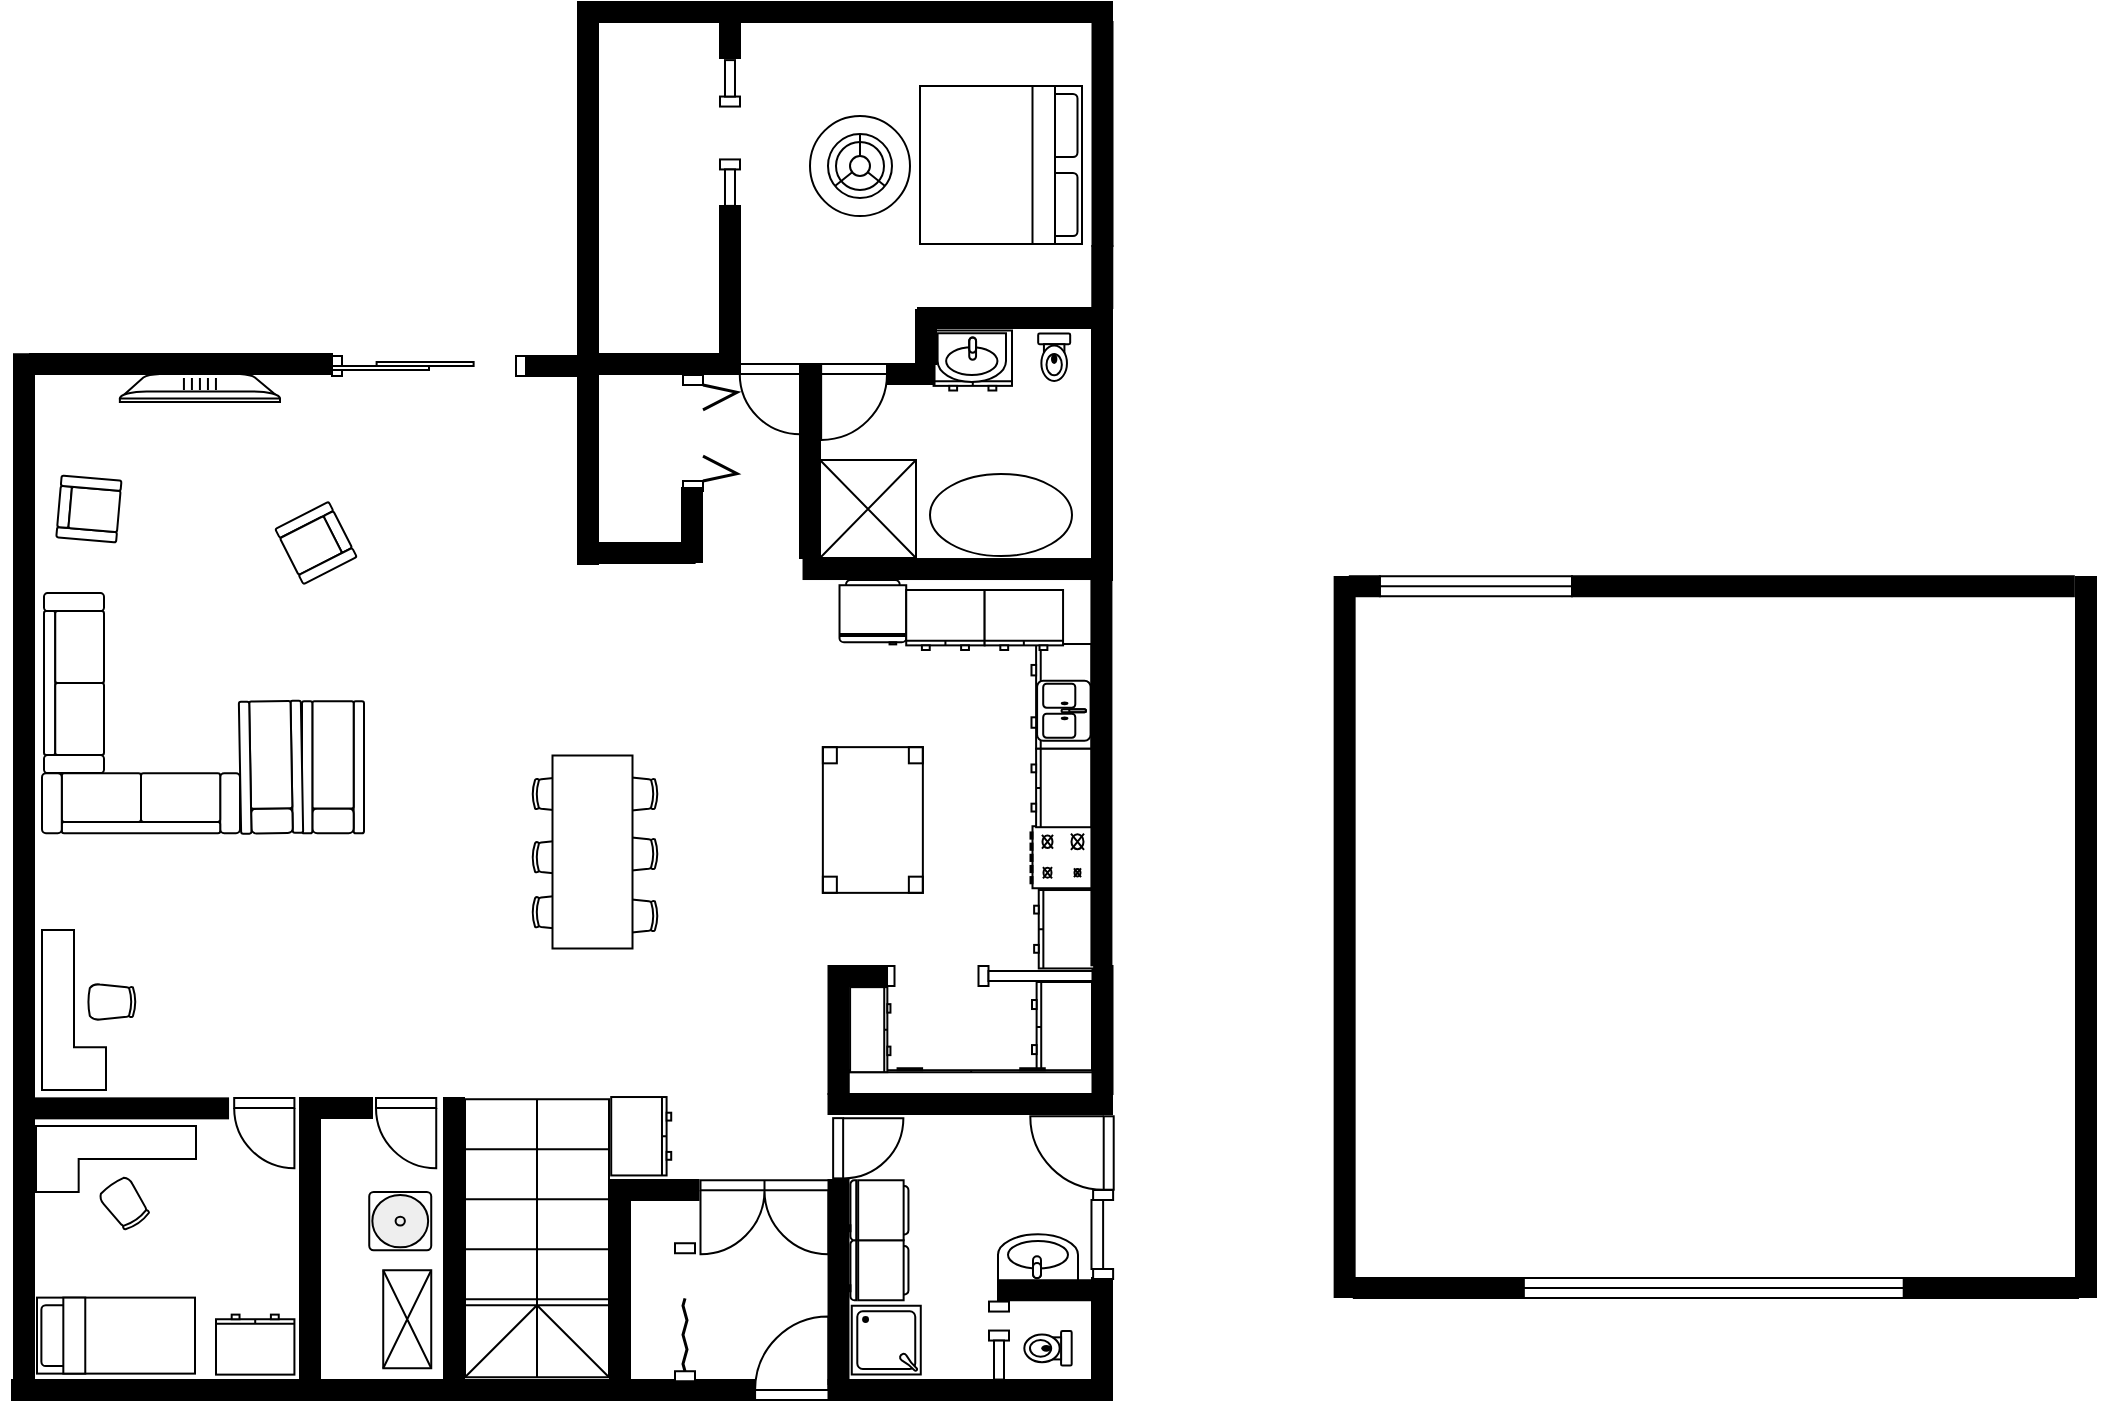 <mxfile version="24.3.1" type="github" pages="2">
  <diagram name="Page-1" id="xjWKJGh5MfLKTEoIrmZc">
    <mxGraphModel dx="923" dy="1672" grid="0" gridSize="10" guides="1" tooltips="1" connect="1" arrows="1" fold="1" page="0" pageScale="1" pageWidth="850" pageHeight="1100" math="0" shadow="0">
      <root>
        <mxCell id="0" />
        <mxCell id="1" parent="0" />
        <mxCell id="le4dVTGofkHt3U4x1nAH-57" value="" style="verticalLabelPosition=bottom;html=1;verticalAlign=top;align=center;shape=mxgraph.floorplan.dresser;rotation=0;" parent="1" vertex="1">
          <mxGeometry x="1453.79" y="32.25" width="39.21" height="30" as="geometry" />
        </mxCell>
        <mxCell id="le4dVTGofkHt3U4x1nAH-15" value="" style="verticalLabelPosition=bottom;html=1;verticalAlign=top;align=center;shape=mxgraph.floorplan.dresser;rotation=90;" parent="1" vertex="1">
          <mxGeometry x="1491.57" y="200.18" width="52.35" height="30" as="geometry" />
        </mxCell>
        <mxCell id="OK5JHSdQybiAA-abdOU7-43" value="" style="verticalLabelPosition=bottom;html=1;verticalAlign=top;align=center;shape=mxgraph.floorplan.table;rotation=90;" parent="1" vertex="1">
          <mxGeometry x="1387" y="252" width="72.86" height="50" as="geometry" />
        </mxCell>
        <mxCell id="h-Q27DOEpLDlaPpYUZ9X-53" value="" style="verticalLabelPosition=bottom;html=1;verticalAlign=top;align=center;shape=mxgraph.floorplan.wall;fillColor=strokeColor;direction=south;" parent="1" vertex="1">
          <mxGeometry x="1533" y="506" width="10" height="53" as="geometry" />
        </mxCell>
        <mxCell id="OK5JHSdQybiAA-abdOU7-14" value="" style="verticalLabelPosition=bottom;html=1;verticalAlign=top;align=center;shape=mxgraph.floorplan.wall;fillColor=strokeColor;" parent="1" vertex="1">
          <mxGeometry x="1401.25" y="414" width="132" height="10" as="geometry" />
        </mxCell>
        <mxCell id="OK5JHSdQybiAA-abdOU7-15" value="" style="verticalLabelPosition=bottom;html=1;verticalAlign=top;align=center;shape=mxgraph.floorplan.wall;fillColor=strokeColor;direction=south;" parent="1" vertex="1">
          <mxGeometry x="1401.25" y="457" width="10" height="102" as="geometry" />
        </mxCell>
        <mxCell id="OK5JHSdQybiAA-abdOU7-16" value="" style="verticalLabelPosition=bottom;html=1;verticalAlign=top;align=center;shape=mxgraph.floorplan.shower2;rotation=90;" parent="1" vertex="1">
          <mxGeometry x="1412.95" y="519.81" width="34.37" height="34.5" as="geometry" />
        </mxCell>
        <mxCell id="OK5JHSdQybiAA-abdOU7-17" value="" style="verticalLabelPosition=bottom;html=1;verticalAlign=top;align=center;shape=mxgraph.floorplan.refrigerator;rotation=90;" parent="1" vertex="1">
          <mxGeometry x="1411.25" y="487.13" width="30" height="30" as="geometry" />
        </mxCell>
        <mxCell id="OK5JHSdQybiAA-abdOU7-18" value="" style="verticalLabelPosition=bottom;html=1;verticalAlign=top;align=center;shape=mxgraph.floorplan.refrigerator;rotation=90;" parent="1" vertex="1">
          <mxGeometry x="1411.25" y="457.13" width="30" height="30" as="geometry" />
        </mxCell>
        <mxCell id="OK5JHSdQybiAA-abdOU7-19" value="" style="verticalLabelPosition=bottom;html=1;verticalAlign=top;align=center;shape=mxgraph.floorplan.sink_1;rotation=-180;" parent="1" vertex="1">
          <mxGeometry x="1486" y="484.13" width="40" height="24" as="geometry" />
        </mxCell>
        <mxCell id="OK5JHSdQybiAA-abdOU7-20" value="" style="verticalLabelPosition=bottom;html=1;verticalAlign=top;align=center;shape=mxgraph.floorplan.toilet;rotation=0;direction=south;" parent="1" vertex="1">
          <mxGeometry x="1499.16" y="532.56" width="23.68" height="17.25" as="geometry" />
        </mxCell>
        <mxCell id="OK5JHSdQybiAA-abdOU7-21" value="" style="verticalLabelPosition=bottom;html=1;verticalAlign=top;align=center;shape=mxgraph.floorplan.doorPocket;dx=0.5;rotation=-90;" parent="1" vertex="1">
          <mxGeometry x="1467" y="537" width="39" height="0.56" as="geometry" />
        </mxCell>
        <mxCell id="OK5JHSdQybiAA-abdOU7-22" value="" style="verticalLabelPosition=bottom;html=1;verticalAlign=top;align=center;shape=mxgraph.floorplan.wall;fillColor=strokeColor;" parent="1" vertex="1">
          <mxGeometry x="1486" y="502.12" width="50" height="20" as="geometry" />
        </mxCell>
        <mxCell id="OK5JHSdQybiAA-abdOU7-23" value="" style="verticalLabelPosition=bottom;html=1;verticalAlign=top;align=center;shape=mxgraph.floorplan.doorRight;aspect=fixed;rotation=-90;" parent="1" vertex="1">
          <mxGeometry x="1404.51" y="425.13" width="30.12" height="32" as="geometry" />
        </mxCell>
        <mxCell id="OK5JHSdQybiAA-abdOU7-25" value="" style="verticalLabelPosition=bottom;html=1;verticalAlign=top;align=center;shape=mxgraph.floorplan.doorOverhead;rotation=-90;" parent="1" vertex="1">
          <mxGeometry x="1515.9" y="478.84" width="44.5" height="10.82" as="geometry" />
        </mxCell>
        <mxCell id="OK5JHSdQybiAA-abdOU7-26" value="" style="verticalLabelPosition=bottom;html=1;verticalAlign=top;align=center;shape=mxgraph.floorplan.wall;fillColor=strokeColor;" parent="1" vertex="1">
          <mxGeometry x="1401.25" y="557" width="141.75" height="10" as="geometry" />
        </mxCell>
        <mxCell id="OK5JHSdQybiAA-abdOU7-27" value="" style="verticalLabelPosition=bottom;html=1;verticalAlign=top;align=center;shape=mxgraph.floorplan.doorLeft;aspect=fixed;rotation=-180;" parent="1" vertex="1">
          <mxGeometry x="1364.54" y="528" width="36.71" height="39" as="geometry" />
        </mxCell>
        <mxCell id="OK5JHSdQybiAA-abdOU7-28" value="" style="verticalLabelPosition=bottom;html=1;verticalAlign=top;align=center;shape=mxgraph.floorplan.doorDouble;aspect=fixed;" parent="1" vertex="1">
          <mxGeometry x="1337.25" y="457.13" width="64" height="34" as="geometry" />
        </mxCell>
        <mxCell id="OK5JHSdQybiAA-abdOU7-29" value="" style="verticalLabelPosition=bottom;html=1;verticalAlign=top;align=center;shape=mxgraph.floorplan.wall;fillColor=strokeColor;" parent="1" vertex="1">
          <mxGeometry x="1302" y="557" width="62" height="10" as="geometry" />
        </mxCell>
        <mxCell id="OK5JHSdQybiAA-abdOU7-30" value="" style="verticalLabelPosition=bottom;html=1;verticalAlign=top;align=center;shape=mxgraph.floorplan.wall;fillColor=strokeColor;" parent="1" vertex="1">
          <mxGeometry x="1302" y="454" width="34.25" height="16" as="geometry" />
        </mxCell>
        <mxCell id="OK5JHSdQybiAA-abdOU7-32" value="" style="verticalLabelPosition=bottom;html=1;verticalAlign=top;align=center;shape=mxgraph.floorplan.doorAccordion;dx=0.6;rotation=-90;" parent="1" vertex="1">
          <mxGeometry x="1295" y="522.12" width="69" height="2" as="geometry" />
        </mxCell>
        <mxCell id="OK5JHSdQybiAA-abdOU7-33" value="" style="verticalLabelPosition=bottom;html=1;verticalAlign=top;align=center;shape=mxgraph.floorplan.wall;fillColor=strokeColor;direction=south;" parent="1" vertex="1">
          <mxGeometry x="1292" y="457" width="10" height="110" as="geometry" />
        </mxCell>
        <mxCell id="OK5JHSdQybiAA-abdOU7-34" value="" style="verticalLabelPosition=bottom;html=1;verticalAlign=top;align=center;shape=mxgraph.floorplan.wall;fillColor=strokeColor;direction=south;" parent="1" vertex="1">
          <mxGeometry x="1533" y="414" width="10" height="10" as="geometry" />
        </mxCell>
        <mxCell id="OK5JHSdQybiAA-abdOU7-35" value="" style="verticalLabelPosition=bottom;html=1;verticalAlign=top;align=center;shape=mxgraph.floorplan.doorLeft;aspect=fixed;rotation=90;" parent="1" vertex="1">
          <mxGeometry x="1506" y="424" width="36.71" height="39" as="geometry" />
        </mxCell>
        <mxCell id="OK5JHSdQybiAA-abdOU7-36" value="" style="verticalLabelPosition=bottom;html=1;verticalAlign=top;align=center;shape=mxgraph.floorplan.range_1;rotation=90;" parent="1" vertex="1">
          <mxGeometry x="1502.25" y="280.12" width="31" height="31" as="geometry" />
        </mxCell>
        <mxCell id="OK5JHSdQybiAA-abdOU7-37" value="" style="verticalLabelPosition=bottom;html=1;verticalAlign=top;align=center;shape=mxgraph.floorplan.dresser;rotation=90;" parent="1" vertex="1">
          <mxGeometry x="1495.47" y="365.53" width="45.06" height="30" as="geometry" />
        </mxCell>
        <mxCell id="OK5JHSdQybiAA-abdOU7-38" value="" style="verticalLabelPosition=bottom;html=1;verticalAlign=top;align=center;shape=mxgraph.floorplan.dresser;rotation=-180;" parent="1" vertex="1">
          <mxGeometry x="1411.25" y="401.12" width="122.67" height="12.88" as="geometry" />
        </mxCell>
        <mxCell id="OK5JHSdQybiAA-abdOU7-41" value="" style="verticalLabelPosition=bottom;html=1;verticalAlign=top;align=center;shape=mxgraph.floorplan.dresser;rotation=90;" parent="1" vertex="1">
          <mxGeometry x="1498.14" y="246" width="39.21" height="30" as="geometry" />
        </mxCell>
        <mxCell id="OK5JHSdQybiAA-abdOU7-42" value="" style="verticalLabelPosition=bottom;html=1;verticalAlign=top;align=center;shape=mxgraph.floorplan.wall;fillColor=strokeColor;direction=south;" parent="1" vertex="1">
          <mxGeometry x="1533.25" y="350" width="10" height="64" as="geometry" />
        </mxCell>
        <mxCell id="OK5JHSdQybiAA-abdOU7-39" value="" style="verticalLabelPosition=bottom;html=1;verticalAlign=top;align=center;shape=mxgraph.floorplan.sink_double2;rotation=90;" parent="1" vertex="1">
          <mxGeometry x="1503.92" y="209" width="30" height="26.75" as="geometry" />
        </mxCell>
        <mxCell id="le4dVTGofkHt3U4x1nAH-2" value="" style="verticalLabelPosition=bottom;html=1;verticalAlign=top;align=center;shape=mxgraph.floorplan.dresser;rotation=90;" parent="1" vertex="1">
          <mxGeometry x="1499.46" y="316.62" width="39.21" height="30" as="geometry" />
        </mxCell>
        <mxCell id="le4dVTGofkHt3U4x1nAH-6" value="" style="verticalLabelPosition=bottom;html=1;verticalAlign=top;align=center;shape=mxgraph.floorplan.wall;fillColor=strokeColor;direction=south;" parent="1" vertex="1">
          <mxGeometry x="1532.71" y="157" width="10" height="192.67" as="geometry" />
        </mxCell>
        <mxCell id="le4dVTGofkHt3U4x1nAH-8" value="" style="verticalLabelPosition=bottom;html=1;verticalAlign=top;align=center;shape=mxgraph.floorplan.doorPocket;dx=0.5;rotation=-180;" parent="1" vertex="1">
          <mxGeometry x="1429.25" y="350" width="104" height="10" as="geometry" />
        </mxCell>
        <mxCell id="le4dVTGofkHt3U4x1nAH-9" value="" style="verticalLabelPosition=bottom;html=1;verticalAlign=top;align=center;shape=mxgraph.floorplan.wall;fillColor=strokeColor;direction=south;" parent="1" vertex="1">
          <mxGeometry x="1401.25" y="350" width="10" height="64" as="geometry" />
        </mxCell>
        <mxCell id="le4dVTGofkHt3U4x1nAH-10" value="" style="verticalLabelPosition=bottom;html=1;verticalAlign=top;align=center;shape=mxgraph.floorplan.wall;fillColor=strokeColor;" parent="1" vertex="1">
          <mxGeometry x="1404.51" y="350" width="26" height="10" as="geometry" />
        </mxCell>
        <mxCell id="le4dVTGofkHt3U4x1nAH-14" value="" style="verticalLabelPosition=bottom;html=1;verticalAlign=top;align=center;shape=mxgraph.floorplan.dresser;rotation=-90;" parent="1" vertex="1">
          <mxGeometry x="1400.89" y="371.73" width="42.49" height="20.18" as="geometry" />
        </mxCell>
        <mxCell id="le4dVTGofkHt3U4x1nAH-17" value="" style="verticalLabelPosition=bottom;html=1;verticalAlign=top;align=center;shape=mxgraph.floorplan.refrigerator;rotation=0;" parent="1" vertex="1">
          <mxGeometry x="1406.76" y="157" width="33.35" height="32.19" as="geometry" />
        </mxCell>
        <mxCell id="le4dVTGofkHt3U4x1nAH-18" value="" style="verticalLabelPosition=bottom;html=1;verticalAlign=top;align=center;shape=mxgraph.floorplan.stairsRest;rotation=90;" parent="1" vertex="1">
          <mxGeometry x="1186" y="450.12" width="139" height="72" as="geometry" />
        </mxCell>
        <mxCell id="le4dVTGofkHt3U4x1nAH-19" value="" style="verticalLabelPosition=bottom;html=1;verticalAlign=top;align=center;shape=mxgraph.floorplan.wall;fillColor=strokeColor;" parent="1" vertex="1">
          <mxGeometry x="1219" y="557" width="73" height="10" as="geometry" />
        </mxCell>
        <mxCell id="le4dVTGofkHt3U4x1nAH-20" value="" style="verticalLabelPosition=bottom;html=1;verticalAlign=top;align=center;shape=mxgraph.floorplan.wall;fillColor=strokeColor;direction=south;" parent="1" vertex="1">
          <mxGeometry x="1209" y="416" width="10" height="151" as="geometry" />
        </mxCell>
        <mxCell id="le4dVTGofkHt3U4x1nAH-29" value="" style="verticalLabelPosition=bottom;html=1;verticalAlign=top;align=center;shape=mxgraph.floorplan.office_chair;shadow=0;rotation=90;" parent="1" vertex="1">
          <mxGeometry x="1295" y="313" width="18" height="24" as="geometry" />
        </mxCell>
        <mxCell id="le4dVTGofkHt3U4x1nAH-30" value="" style="verticalLabelPosition=bottom;html=1;verticalAlign=top;align=center;shape=mxgraph.floorplan.office_chair;shadow=0;rotation=90;" parent="1" vertex="1">
          <mxGeometry x="1295" y="282" width="18" height="24" as="geometry" />
        </mxCell>
        <mxCell id="le4dVTGofkHt3U4x1nAH-31" value="" style="verticalLabelPosition=bottom;html=1;verticalAlign=top;align=center;shape=mxgraph.floorplan.office_chair;shadow=0;rotation=90;" parent="1" vertex="1">
          <mxGeometry x="1295" y="252" width="18" height="24" as="geometry" />
        </mxCell>
        <mxCell id="le4dVTGofkHt3U4x1nAH-32" value="" style="verticalLabelPosition=bottom;html=1;verticalAlign=top;align=center;shape=mxgraph.floorplan.office_chair;shadow=0;rotation=-90;" parent="1" vertex="1">
          <mxGeometry x="1256" y="311.12" width="18" height="24" as="geometry" />
        </mxCell>
        <mxCell id="le4dVTGofkHt3U4x1nAH-33" value="" style="verticalLabelPosition=bottom;html=1;verticalAlign=top;align=center;shape=mxgraph.floorplan.office_chair;shadow=0;rotation=-90;" parent="1" vertex="1">
          <mxGeometry x="1256" y="283.62" width="18" height="24" as="geometry" />
        </mxCell>
        <mxCell id="le4dVTGofkHt3U4x1nAH-34" value="" style="verticalLabelPosition=bottom;html=1;verticalAlign=top;align=center;shape=mxgraph.floorplan.office_chair;shadow=0;rotation=-90;" parent="1" vertex="1">
          <mxGeometry x="1256" y="252" width="18" height="24" as="geometry" />
        </mxCell>
        <mxCell id="le4dVTGofkHt3U4x1nAH-27" value="" style="shape=rect;shadow=0;html=1;rotation=90;" parent="1" vertex="1">
          <mxGeometry x="1235" y="273" width="96.5" height="40" as="geometry" />
        </mxCell>
        <mxCell id="le4dVTGofkHt3U4x1nAH-35" value="" style="verticalLabelPosition=bottom;html=1;verticalAlign=top;align=center;shape=mxgraph.floorplan.dresser;rotation=-90;" parent="1" vertex="1">
          <mxGeometry x="1288" y="420.12" width="39.21" height="30" as="geometry" />
        </mxCell>
        <mxCell id="le4dVTGofkHt3U4x1nAH-36" value="" style="verticalLabelPosition=bottom;html=1;verticalAlign=top;align=center;shape=mxgraph.floorplan.sink_1;rotation=0;" parent="1" vertex="1">
          <mxGeometry x="1455.79" y="33.63" width="34.21" height="24.37" as="geometry" />
        </mxCell>
        <mxCell id="le4dVTGofkHt3U4x1nAH-38" value="" style="verticalLabelPosition=bottom;html=1;verticalAlign=top;align=center;shape=mxgraph.floorplan.bed_double;rotation=90;" parent="1" vertex="1">
          <mxGeometry x="1448" y="-91" width="79" height="81" as="geometry" />
        </mxCell>
        <mxCell id="le4dVTGofkHt3U4x1nAH-39" value="" style="verticalLabelPosition=bottom;html=1;verticalAlign=top;align=center;shape=mxgraph.floorplan.wall;fillColor=strokeColor;direction=south;rotation=90;" parent="1" vertex="1">
          <mxGeometry x="1455.79" y="79.49" width="10" height="144.05" as="geometry" />
        </mxCell>
        <mxCell id="le4dVTGofkHt3U4x1nAH-40" value="" style="verticalLabelPosition=bottom;html=1;verticalAlign=top;align=center;shape=mxgraph.floorplan.doorRight;aspect=fixed;rotation=0;" parent="1" vertex="1">
          <mxGeometry x="1356.88" y="49" width="30.12" height="32" as="geometry" />
        </mxCell>
        <mxCell id="le4dVTGofkHt3U4x1nAH-41" value="" style="verticalLabelPosition=bottom;html=1;verticalAlign=top;align=center;shape=mxgraph.floorplan.wall;fillColor=strokeColor;direction=south;" parent="1" vertex="1">
          <mxGeometry x="1387" y="49" width="10" height="97" as="geometry" />
        </mxCell>
        <mxCell id="le4dVTGofkHt3U4x1nAH-42" value="" style="verticalLabelPosition=bottom;html=1;verticalAlign=top;align=center;shape=mxgraph.floorplan.elevator;" parent="1" vertex="1">
          <mxGeometry x="1397" y="97" width="48" height="49" as="geometry" />
        </mxCell>
        <mxCell id="le4dVTGofkHt3U4x1nAH-50" value="" style="ellipse;whiteSpace=wrap;html=1;rotation=90;" parent="1" vertex="1">
          <mxGeometry x="1467.0" y="89" width="41" height="71" as="geometry" />
        </mxCell>
        <mxCell id="le4dVTGofkHt3U4x1nAH-53" value="" style="verticalLabelPosition=bottom;html=1;verticalAlign=top;align=center;shape=mxgraph.floorplan.wall;fillColor=strokeColor;direction=south;" parent="1" vertex="1">
          <mxGeometry x="1533" y="21" width="10" height="136" as="geometry" />
        </mxCell>
        <mxCell id="le4dVTGofkHt3U4x1nAH-54" value="" style="verticalLabelPosition=bottom;html=1;verticalAlign=top;align=center;shape=mxgraph.floorplan.toilet;rotation=-90;direction=south;" parent="1" vertex="1">
          <mxGeometry x="1502.25" y="37.63" width="23.68" height="16" as="geometry" />
        </mxCell>
        <mxCell id="le4dVTGofkHt3U4x1nAH-55" value="" style="verticalLabelPosition=bottom;html=1;verticalAlign=top;align=center;shape=mxgraph.floorplan.doorLeft;aspect=fixed;" parent="1" vertex="1">
          <mxGeometry x="1397.57" y="49" width="32.94" height="35" as="geometry" />
        </mxCell>
        <mxCell id="le4dVTGofkHt3U4x1nAH-56" value="" style="verticalLabelPosition=bottom;html=1;verticalAlign=top;align=center;shape=mxgraph.floorplan.wall;fillColor=strokeColor;" parent="1" vertex="1">
          <mxGeometry x="1430.51" y="49" width="23.75" height="10" as="geometry" />
        </mxCell>
        <mxCell id="le4dVTGofkHt3U4x1nAH-58" value="" style="verticalLabelPosition=bottom;html=1;verticalAlign=top;align=center;shape=mxgraph.floorplan.wall;fillColor=strokeColor;direction=south;" parent="1" vertex="1">
          <mxGeometry x="1445" y="22" width="10" height="27" as="geometry" />
        </mxCell>
        <mxCell id="le4dVTGofkHt3U4x1nAH-59" value="" style="verticalLabelPosition=bottom;html=1;verticalAlign=top;align=center;shape=mxgraph.floorplan.wall;fillColor=strokeColor;" parent="1" vertex="1">
          <mxGeometry x="1446" y="21" width="97" height="10" as="geometry" />
        </mxCell>
        <mxCell id="le4dVTGofkHt3U4x1nAH-60" value="" style="verticalLabelPosition=bottom;html=1;verticalAlign=top;align=center;shape=mxgraph.floorplan.wall;fillColor=strokeColor;" parent="1" vertex="1">
          <mxGeometry x="1347" y="-132" width="196" height="10" as="geometry" />
        </mxCell>
        <mxCell id="le4dVTGofkHt3U4x1nAH-61" value="" style="verticalLabelPosition=bottom;html=1;verticalAlign=top;align=center;shape=mxgraph.floorplan.wall;fillColor=strokeColor;direction=south;" parent="1" vertex="1">
          <mxGeometry x="1536.65" y="-10" width="3" height="31" as="geometry" />
        </mxCell>
        <mxCell id="le4dVTGofkHt3U4x1nAH-62" value="" style="verticalLabelPosition=bottom;html=1;verticalAlign=top;align=center;shape=mxgraph.floorplan.wall;fillColor=strokeColor;direction=south;" parent="1" vertex="1">
          <mxGeometry x="1533.25" y="-90" width="10" height="80" as="geometry" />
        </mxCell>
        <mxCell id="le4dVTGofkHt3U4x1nAH-63" value="" style="verticalLabelPosition=bottom;html=1;verticalAlign=top;align=center;shape=mxgraph.floorplan.wall;fillColor=strokeColor;direction=south;" parent="1" vertex="1">
          <mxGeometry x="1536.75" y="-122" width="3" height="31" as="geometry" />
        </mxCell>
        <mxCell id="le4dVTGofkHt3U4x1nAH-64" value="" style="verticalLabelPosition=bottom;html=1;verticalAlign=top;align=center;shape=mxgraph.floorplan.wall;fillColor=strokeColor;direction=south;" parent="1" vertex="1">
          <mxGeometry x="1347" y="-30" width="10" height="84" as="geometry" />
        </mxCell>
        <mxCell id="le4dVTGofkHt3U4x1nAH-65" value="" style="verticalLabelPosition=bottom;html=1;verticalAlign=top;align=center;shape=mxgraph.floorplan.doorDoublePocket;dx=0.25;rotation=90;" parent="1" vertex="1">
          <mxGeometry x="1315.55" y="-68" width="72.89" height="3" as="geometry" />
        </mxCell>
        <mxCell id="le4dVTGofkHt3U4x1nAH-66" value="" style="verticalLabelPosition=bottom;html=1;verticalAlign=top;align=center;shape=mxgraph.floorplan.wall;fillColor=strokeColor;direction=south;" parent="1" vertex="1">
          <mxGeometry x="1347" y="-132" width="10" height="28" as="geometry" />
        </mxCell>
        <mxCell id="le4dVTGofkHt3U4x1nAH-67" value="" style="verticalLabelPosition=bottom;html=1;verticalAlign=top;align=center;shape=mxgraph.floorplan.wall;fillColor=strokeColor;" parent="1" vertex="1">
          <mxGeometry x="1276" y="-132" width="71" height="10" as="geometry" />
        </mxCell>
        <mxCell id="le4dVTGofkHt3U4x1nAH-68" value="" style="verticalLabelPosition=bottom;html=1;verticalAlign=top;align=center;shape=mxgraph.floorplan.wall;fillColor=strokeColor;direction=south;" parent="1" vertex="1">
          <mxGeometry x="1276" y="-122" width="10" height="271" as="geometry" />
        </mxCell>
        <mxCell id="le4dVTGofkHt3U4x1nAH-69" value="" style="verticalLabelPosition=bottom;html=1;verticalAlign=top;align=center;shape=mxgraph.floorplan.floor_lamp;" parent="1" vertex="1">
          <mxGeometry x="1392" y="-75" width="50" height="50" as="geometry" />
        </mxCell>
        <mxCell id="le4dVTGofkHt3U4x1nAH-70" value="" style="verticalLabelPosition=bottom;html=1;verticalAlign=top;align=center;shape=mxgraph.floorplan.wall;fillColor=strokeColor;" parent="1" vertex="1">
          <mxGeometry x="1286" y="44" width="61" height="10" as="geometry" />
        </mxCell>
        <mxCell id="le4dVTGofkHt3U4x1nAH-72" value="" style="verticalLabelPosition=bottom;html=1;verticalAlign=top;align=center;shape=mxgraph.floorplan.water_cooler;" parent="1" vertex="1">
          <mxGeometry x="1171.62" y="463" width="31" height="29.12" as="geometry" />
        </mxCell>
        <mxCell id="le4dVTGofkHt3U4x1nAH-73" value="" style="verticalLabelPosition=bottom;html=1;verticalAlign=top;align=center;shape=mxgraph.floorplan.elevator;" parent="1" vertex="1">
          <mxGeometry x="1178.62" y="502.12" width="24" height="49" as="geometry" />
        </mxCell>
        <mxCell id="le4dVTGofkHt3U4x1nAH-75" value="" style="verticalLabelPosition=bottom;html=1;verticalAlign=top;align=center;shape=mxgraph.floorplan.doorRight;aspect=fixed;rotation=0;" parent="1" vertex="1">
          <mxGeometry x="1175" y="416" width="30.12" height="32" as="geometry" />
        </mxCell>
        <mxCell id="le4dVTGofkHt3U4x1nAH-76" value="" style="verticalLabelPosition=bottom;html=1;verticalAlign=top;align=center;shape=mxgraph.floorplan.wall;fillColor=strokeColor;" parent="1" vertex="1">
          <mxGeometry x="1137" y="557" width="72" height="10" as="geometry" />
        </mxCell>
        <mxCell id="le4dVTGofkHt3U4x1nAH-77" value="" style="verticalLabelPosition=bottom;html=1;verticalAlign=top;align=center;shape=mxgraph.floorplan.wall;fillColor=strokeColor;direction=south;" parent="1" vertex="1">
          <mxGeometry x="1137" y="416" width="10" height="146" as="geometry" />
        </mxCell>
        <mxCell id="le4dVTGofkHt3U4x1nAH-78" value="" style="verticalLabelPosition=bottom;html=1;verticalAlign=top;align=center;shape=mxgraph.floorplan.wall;fillColor=strokeColor;" parent="1" vertex="1">
          <mxGeometry x="1147.62" y="394" width="25.38" height="54" as="geometry" />
        </mxCell>
        <mxCell id="le4dVTGofkHt3U4x1nAH-79" value="" style="verticalLabelPosition=bottom;html=1;verticalAlign=top;align=center;shape=mxgraph.floorplan.dresser;rotation=0;" parent="1" vertex="1">
          <mxGeometry x="1440.11" y="162" width="39.21" height="30" as="geometry" />
        </mxCell>
        <mxCell id="le4dVTGofkHt3U4x1nAH-80" value="" style="verticalLabelPosition=bottom;html=1;verticalAlign=top;align=center;shape=mxgraph.floorplan.dresser;rotation=0;" parent="1" vertex="1">
          <mxGeometry x="1479.32" y="162" width="39.21" height="30" as="geometry" />
        </mxCell>
        <mxCell id="le4dVTGofkHt3U4x1nAH-82" value="" style="verticalLabelPosition=bottom;html=1;verticalAlign=top;align=center;shape=mxgraph.floorplan.crt_tv;rotation=0;" parent="1" vertex="1">
          <mxGeometry x="1046.94" y="54" width="80.06" height="14" as="geometry" />
        </mxCell>
        <mxCell id="le4dVTGofkHt3U4x1nAH-84" value="" style="verticalLabelPosition=bottom;html=1;verticalAlign=top;align=center;shape=mxgraph.floorplan.sofa;rotation=-85;" parent="1" vertex="1">
          <mxGeometry x="1015.94" y="106.5" width="31" height="30" as="geometry" />
        </mxCell>
        <mxCell id="le4dVTGofkHt3U4x1nAH-85" value="" style="verticalLabelPosition=bottom;html=1;verticalAlign=top;align=center;shape=mxgraph.floorplan.couch;rotation=-90;" parent="1" vertex="1">
          <mxGeometry x="979" y="193.54" width="90" height="30" as="geometry" />
        </mxCell>
        <mxCell id="le4dVTGofkHt3U4x1nAH-86" value="" style="verticalLabelPosition=bottom;html=1;verticalAlign=top;align=center;shape=mxgraph.floorplan.couch;rotation=-180;" parent="1" vertex="1">
          <mxGeometry x="1008.0" y="253.62" width="99" height="30" as="geometry" />
        </mxCell>
        <mxCell id="le4dVTGofkHt3U4x1nAH-87" value="" style="verticalLabelPosition=bottom;html=1;verticalAlign=top;align=center;shape=mxgraph.floorplan.sofa;rotation=-180;" parent="1" vertex="1">
          <mxGeometry x="1138.0" y="217.62" width="31" height="66" as="geometry" />
        </mxCell>
        <mxCell id="le4dVTGofkHt3U4x1nAH-88" value="" style="verticalLabelPosition=bottom;html=1;verticalAlign=top;align=center;shape=mxgraph.floorplan.sofa;rotation=-181;" parent="1" vertex="1">
          <mxGeometry x="1107.0" y="217.62" width="31" height="66" as="geometry" />
        </mxCell>
        <mxCell id="le4dVTGofkHt3U4x1nAH-90" value="" style="verticalLabelPosition=bottom;html=1;verticalAlign=top;align=center;shape=mxgraph.floorplan.bed_single;rotation=-90;" parent="1" vertex="1">
          <mxGeometry x="1026" y="495.31" width="38" height="79" as="geometry" />
        </mxCell>
        <mxCell id="le4dVTGofkHt3U4x1nAH-92" value="" style="verticalLabelPosition=bottom;html=1;verticalAlign=top;align=center;shape=mxgraph.floorplan.dresser;rotation=-180;" parent="1" vertex="1">
          <mxGeometry x="1095" y="524.31" width="39.21" height="30" as="geometry" />
        </mxCell>
        <mxCell id="le4dVTGofkHt3U4x1nAH-93" value="" style="verticalLabelPosition=bottom;html=1;verticalAlign=top;align=center;shape=mxgraph.floorplan.wall;fillColor=strokeColor;" parent="1" vertex="1">
          <mxGeometry x="993" y="561" width="144" height="2" as="geometry" />
        </mxCell>
        <mxCell id="le4dVTGofkHt3U4x1nAH-94" value="" style="verticalLabelPosition=bottom;html=1;verticalAlign=top;align=center;shape=mxgraph.floorplan.wall;fillColor=strokeColor;rotation=90;" parent="1" vertex="1">
          <mxGeometry x="743" y="288.62" width="512" height="23" as="geometry" />
        </mxCell>
        <mxCell id="le4dVTGofkHt3U4x1nAH-95" value="" style="verticalLabelPosition=bottom;html=1;verticalAlign=top;align=center;shape=mxgraph.floorplan.doorRight;aspect=fixed;rotation=0;" parent="1" vertex="1">
          <mxGeometry x="1104.09" y="416" width="30.12" height="32" as="geometry" />
        </mxCell>
        <mxCell id="le4dVTGofkHt3U4x1nAH-96" value="" style="verticalLabelPosition=bottom;html=1;verticalAlign=top;align=center;shape=mxgraph.floorplan.wall;fillColor=strokeColor;rotation=-180;" parent="1" vertex="1">
          <mxGeometry x="998" y="420.12" width="103.03" height="2.12" as="geometry" />
        </mxCell>
        <mxCell id="le4dVTGofkHt3U4x1nAH-97" value="" style="verticalLabelPosition=bottom;html=1;verticalAlign=top;align=center;shape=mxgraph.floorplan.sofa;rotation=-27;direction=south;" parent="1" vertex="1">
          <mxGeometry x="1130" y="123" width="30" height="31" as="geometry" />
        </mxCell>
        <mxCell id="le4dVTGofkHt3U4x1nAH-98" value="" style="verticalLabelPosition=bottom;html=1;verticalAlign=top;align=center;shape=mxgraph.floorplan.wall;fillColor=strokeColor;" parent="1" vertex="1">
          <mxGeometry x="1002" y="44" width="151" height="10" as="geometry" />
        </mxCell>
        <mxCell id="TPkN0GE7X_e7ME0hG0Bx-1" value="" style="verticalLabelPosition=bottom;html=1;verticalAlign=top;align=center;shape=mxgraph.floorplan.desk_corner_2;rotation=-90;" vertex="1" parent="1">
          <mxGeometry x="984" y="356" width="80" height="32" as="geometry" />
        </mxCell>
        <mxCell id="TPkN0GE7X_e7ME0hG0Bx-2" value="" style="verticalLabelPosition=bottom;html=1;verticalAlign=top;align=center;shape=mxgraph.floorplan.office_chair;shadow=0;rotation=90;" vertex="1" parent="1">
          <mxGeometry x="1034" y="356" width="18" height="24" as="geometry" />
        </mxCell>
        <mxCell id="TPkN0GE7X_e7ME0hG0Bx-3" value="" style="verticalLabelPosition=bottom;html=1;verticalAlign=top;align=center;shape=mxgraph.floorplan.desk_corner_2;rotation=0;" vertex="1" parent="1">
          <mxGeometry x="1005" y="430" width="80" height="33" as="geometry" />
        </mxCell>
        <mxCell id="TPkN0GE7X_e7ME0hG0Bx-4" value="" style="verticalLabelPosition=bottom;html=1;verticalAlign=top;align=center;shape=mxgraph.floorplan.office_chair;shadow=0;rotation=-215;" vertex="1" parent="1">
          <mxGeometry x="1040.51" y="457" width="18" height="24" as="geometry" />
        </mxCell>
        <mxCell id="TPkN0GE7X_e7ME0hG0Bx-5" value="" style="verticalLabelPosition=bottom;html=1;verticalAlign=top;align=center;shape=mxgraph.floorplan.doorSlidingGlass;dx=0.23;" vertex="1" parent="1">
          <mxGeometry x="1153" y="16" width="97" height="68" as="geometry" />
        </mxCell>
        <mxCell id="TPkN0GE7X_e7ME0hG0Bx-7" value="" style="verticalLabelPosition=bottom;html=1;verticalAlign=top;align=center;shape=mxgraph.floorplan.wall;fillColor=strokeColor;" vertex="1" parent="1">
          <mxGeometry x="1251" y="46" width="25" height="8" as="geometry" />
        </mxCell>
        <mxCell id="TPkN0GE7X_e7ME0hG0Bx-8" value="" style="verticalLabelPosition=bottom;html=1;verticalAlign=top;align=center;shape=mxgraph.floorplan.doorBifold;dx=0.3;rotation=90;" vertex="1" parent="1">
          <mxGeometry x="1313" y="70" width="58" height="27" as="geometry" />
        </mxCell>
        <mxCell id="TPkN0GE7X_e7ME0hG0Bx-9" value="" style="verticalLabelPosition=bottom;html=1;verticalAlign=top;align=center;shape=mxgraph.floorplan.wall;fillColor=strokeColor;direction=south;" vertex="1" parent="1">
          <mxGeometry x="1325.25" y="111" width="15.5" height="37" as="geometry" />
        </mxCell>
        <mxCell id="TPkN0GE7X_e7ME0hG0Bx-10" value="" style="verticalLabelPosition=bottom;html=1;verticalAlign=top;align=center;shape=mxgraph.floorplan.wall;fillColor=strokeColor;direction=south;rotation=90;" vertex="1" parent="1">
          <mxGeometry x="1301.05" y="118" width="15.5" height="51" as="geometry" />
        </mxCell>
        <mxCell id="TPkN0GE7X_e7ME0hG0Bx-11" value="" style="verticalLabelPosition=bottom;html=1;verticalAlign=top;align=center;shape=mxgraph.floorplan.wall;fillColor=strokeColor;" vertex="1" parent="1">
          <mxGeometry x="1663.92" y="499.88" width="84.08" height="22.24" as="geometry" />
        </mxCell>
        <mxCell id="TPkN0GE7X_e7ME0hG0Bx-13" value="" style="verticalLabelPosition=bottom;html=1;verticalAlign=top;align=center;shape=mxgraph.floorplan.wall;fillColor=strokeColor;rotation=90;" vertex="1" parent="1">
          <mxGeometry x="1479.32" y="324.38" width="360" height="22.24" as="geometry" />
        </mxCell>
        <mxCell id="TPkN0GE7X_e7ME0hG0Bx-14" value="" style="verticalLabelPosition=bottom;html=1;verticalAlign=top;align=center;shape=mxgraph.floorplan.wall;fillColor=strokeColor;rotation=90;" vertex="1" parent="1">
          <mxGeometry x="1850.0" y="324.38" width="360" height="22.24" as="geometry" />
        </mxCell>
        <mxCell id="TPkN0GE7X_e7ME0hG0Bx-15" value="" style="verticalLabelPosition=bottom;html=1;verticalAlign=top;align=center;shape=mxgraph.floorplan.wall;fillColor=strokeColor;" vertex="1" parent="1">
          <mxGeometry x="1773" y="149" width="250.92" height="22.24" as="geometry" />
        </mxCell>
        <mxCell id="TPkN0GE7X_e7ME0hG0Bx-16" value="" style="verticalLabelPosition=bottom;html=1;verticalAlign=top;align=center;shape=mxgraph.floorplan.window;" vertex="1" parent="1">
          <mxGeometry x="1748.92" y="506.0" width="190" height="10" as="geometry" />
        </mxCell>
        <mxCell id="TPkN0GE7X_e7ME0hG0Bx-17" value="" style="verticalLabelPosition=bottom;html=1;verticalAlign=top;align=center;shape=mxgraph.floorplan.wall;fillColor=strokeColor;" vertex="1" parent="1">
          <mxGeometry x="1938.92" y="499.88" width="87.08" height="22.24" as="geometry" />
        </mxCell>
        <mxCell id="TPkN0GE7X_e7ME0hG0Bx-18" value="" style="verticalLabelPosition=bottom;html=1;verticalAlign=top;align=center;shape=mxgraph.floorplan.window;" vertex="1" parent="1">
          <mxGeometry x="1676.92" y="154.12" width="96.08" height="12" as="geometry" />
        </mxCell>
        <mxCell id="TPkN0GE7X_e7ME0hG0Bx-19" value="" style="verticalLabelPosition=bottom;html=1;verticalAlign=top;align=center;shape=mxgraph.floorplan.wall;fillColor=strokeColor;" vertex="1" parent="1">
          <mxGeometry x="1661.92" y="155.12" width="15" height="10" as="geometry" />
        </mxCell>
      </root>
    </mxGraphModel>
  </diagram>
  <diagram id="61d1V9OBLIIuK0VRyVxv" name="Page-2">
    <mxGraphModel dx="1120" dy="794" grid="0" gridSize="10" guides="1" tooltips="1" connect="1" arrows="1" fold="1" page="0" pageScale="1" pageWidth="850" pageHeight="1100" math="0" shadow="0">
      <root>
        <mxCell id="0" />
        <mxCell id="1" parent="0" />
      </root>
    </mxGraphModel>
  </diagram>
</mxfile>

